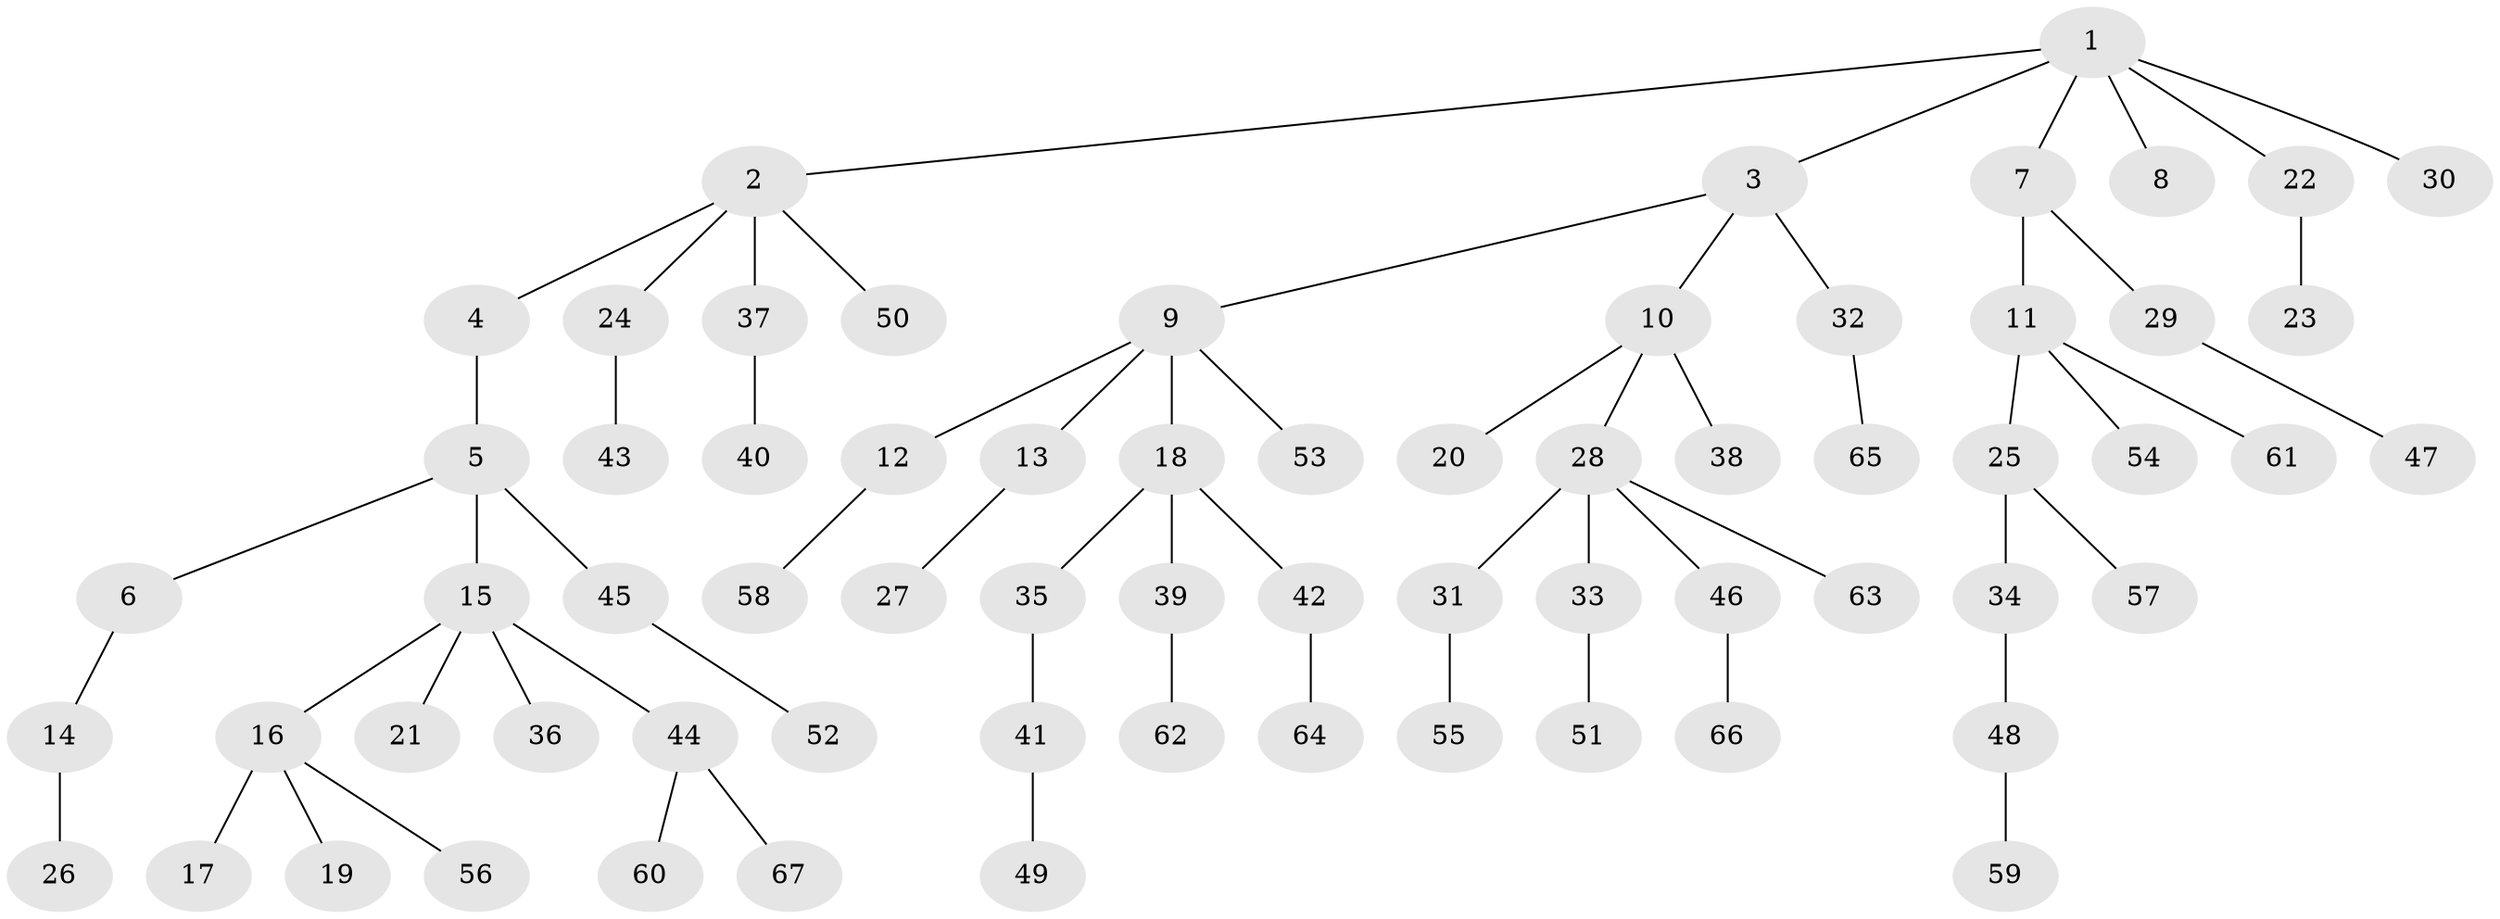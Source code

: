 // Generated by graph-tools (version 1.1) at 2025/11/02/27/25 16:11:27]
// undirected, 67 vertices, 66 edges
graph export_dot {
graph [start="1"]
  node [color=gray90,style=filled];
  1;
  2;
  3;
  4;
  5;
  6;
  7;
  8;
  9;
  10;
  11;
  12;
  13;
  14;
  15;
  16;
  17;
  18;
  19;
  20;
  21;
  22;
  23;
  24;
  25;
  26;
  27;
  28;
  29;
  30;
  31;
  32;
  33;
  34;
  35;
  36;
  37;
  38;
  39;
  40;
  41;
  42;
  43;
  44;
  45;
  46;
  47;
  48;
  49;
  50;
  51;
  52;
  53;
  54;
  55;
  56;
  57;
  58;
  59;
  60;
  61;
  62;
  63;
  64;
  65;
  66;
  67;
  1 -- 2;
  1 -- 3;
  1 -- 7;
  1 -- 8;
  1 -- 22;
  1 -- 30;
  2 -- 4;
  2 -- 24;
  2 -- 37;
  2 -- 50;
  3 -- 9;
  3 -- 10;
  3 -- 32;
  4 -- 5;
  5 -- 6;
  5 -- 15;
  5 -- 45;
  6 -- 14;
  7 -- 11;
  7 -- 29;
  9 -- 12;
  9 -- 13;
  9 -- 18;
  9 -- 53;
  10 -- 20;
  10 -- 28;
  10 -- 38;
  11 -- 25;
  11 -- 54;
  11 -- 61;
  12 -- 58;
  13 -- 27;
  14 -- 26;
  15 -- 16;
  15 -- 21;
  15 -- 36;
  15 -- 44;
  16 -- 17;
  16 -- 19;
  16 -- 56;
  18 -- 35;
  18 -- 39;
  18 -- 42;
  22 -- 23;
  24 -- 43;
  25 -- 34;
  25 -- 57;
  28 -- 31;
  28 -- 33;
  28 -- 46;
  28 -- 63;
  29 -- 47;
  31 -- 55;
  32 -- 65;
  33 -- 51;
  34 -- 48;
  35 -- 41;
  37 -- 40;
  39 -- 62;
  41 -- 49;
  42 -- 64;
  44 -- 60;
  44 -- 67;
  45 -- 52;
  46 -- 66;
  48 -- 59;
}
